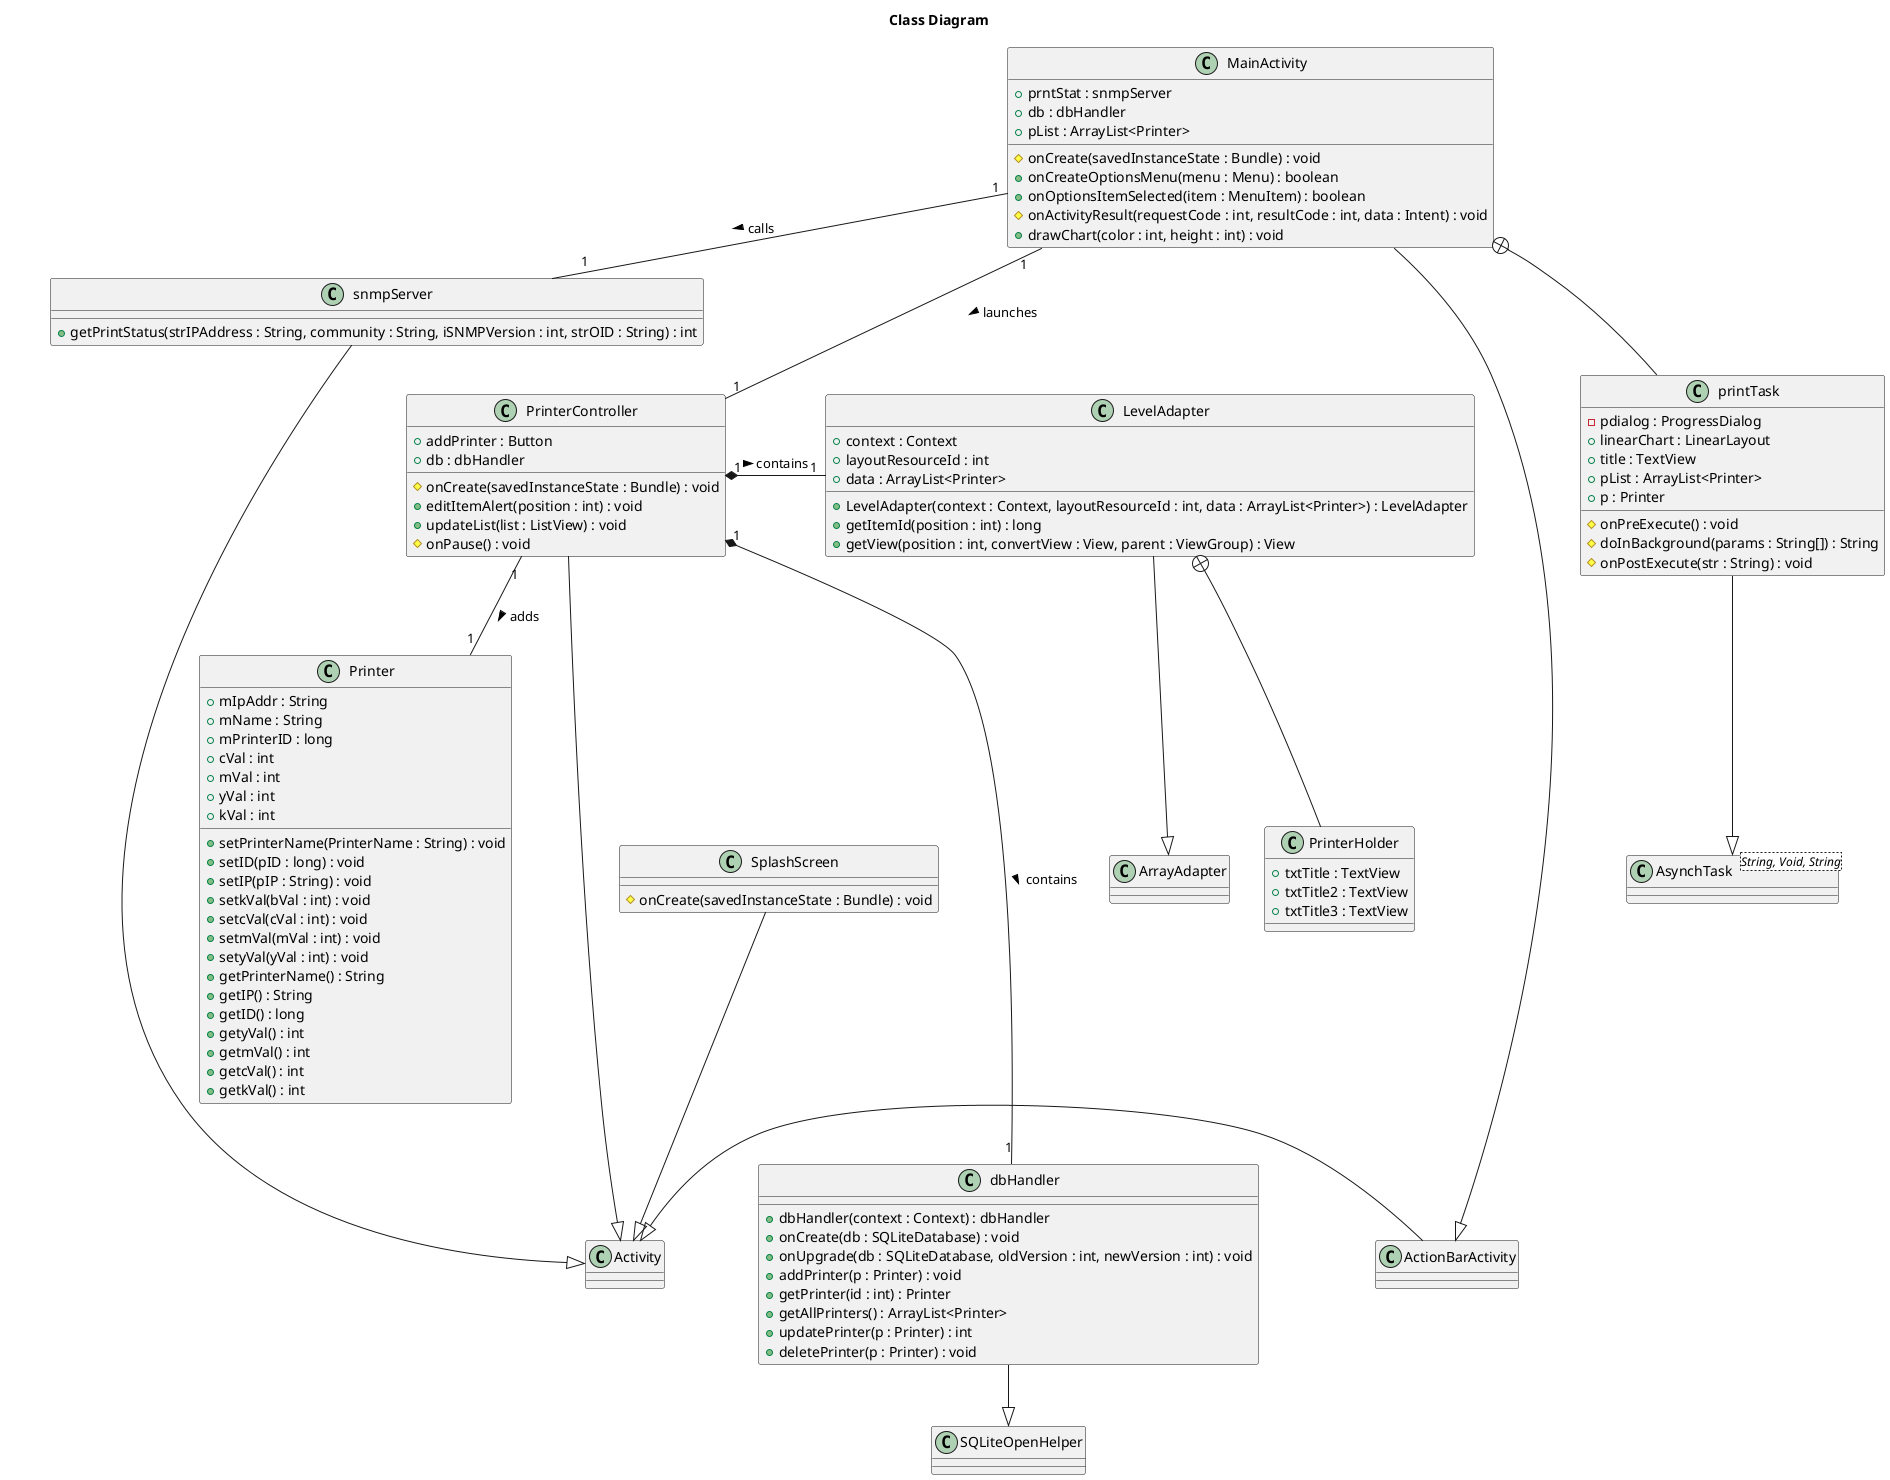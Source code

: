 @startuml
title Class Diagram

class Activity
class ActionBarActivity
class SplashScreen
class MainActivity
class PrinterController
class snmpServer
class Printer
class dbHandler
class SQLiteOpenHelper
class LevelAdapter
class printTask
class AsynchTask<String, Void, String>
class PrinterHolder

Activity <|- ActionBarActivity
MainActivity --|> ActionBarActivity
MainActivity +-- printTask
printTask --|> AsynchTask
SplashScreen --|> Activity
PrinterController ---|> Activity
snmpServer ---|> Activity
dbHandler --|> SQLiteOpenHelper
LevelAdapter --|> ArrayAdapter
LevelAdapter +-- PrinterHolder

SplashScreen : #onCreate(savedInstanceState : Bundle) : void

MainActivity : +prntStat : snmpServer
MainActivity : +db : dbHandler
MainActivity : +pList : ArrayList<Printer>
MainActivity : #onCreate(savedInstanceState : Bundle) : void
MainActivity : +onCreateOptionsMenu(menu : Menu) : boolean
MainActivity : +onOptionsItemSelected(item : MenuItem) : boolean
MainActivity : #onActivityResult(requestCode : int, resultCode : int, data : Intent) : void
MainActivity : +drawChart(color : int, height : int) : void

printTask : -pdialog : ProgressDialog
printTask : +linearChart : LinearLayout
printTask : +title : TextView
printTask : +pList : ArrayList<Printer>
printTask : +p : Printer
printTask : #onPreExecute() : void
printTask : #doInBackground(params : String[]) : String
printTask : #onPostExecute(str : String) : void

PrinterController : +addPrinter : Button
PrinterController : +db : dbHandler
PrinterController : #onCreate(savedInstanceState : Bundle) : void
PrinterController : +editItemAlert(position : int) : void
PrinterController : +updateList(list : ListView) : void
PrinterController : #onPause() : void

snmpServer : +getPrintStatus(strIPAddress : String, community : String, iSNMPVersion : int, strOID : String) : int

Printer : +mIpAddr : String
Printer : +mName : String
Printer : +mPrinterID : long
Printer : +cVal : int
Printer : +mVal : int
Printer : +yVal : int
Printer : +kVal : int
Printer : +setPrinterName(PrinterName : String) : void
Printer : +setID(pID : long) : void
Printer : +setIP(pIP : String) : void
Printer : +setkVal(bVal : int) : void
Printer : +setcVal(cVal : int) : void
Printer : +setmVal(mVal : int) : void
Printer : +setyVal(yVal : int) : void
Printer : +getPrinterName() : String
Printer : +getIP() : String
Printer : +getID() : long
Printer : +getyVal() : int
Printer : +getmVal() : int
Printer : +getcVal() : int
Printer : +getkVal() : int


dbHandler : + dbHandler(context : Context) : dbHandler
dbHandler : + onCreate(db : SQLiteDatabase) : void
dbHandler : + onUpgrade(db : SQLiteDatabase, oldVersion : int, newVersion : int) : void
dbHandler : + addPrinter(p : Printer) : void
dbHandler : + getPrinter(id : int) : Printer
dbHandler : + getAllPrinters() : ArrayList<Printer>
dbHandler : + updatePrinter(p : Printer) : int
dbHandler : + deletePrinter(p : Printer) : void

LevelAdapter : +context : Context
LevelAdapter : +layoutResourceId : int
LevelAdapter : +data : ArrayList<Printer>
LevelAdapter : +LevelAdapter(context : Context, layoutResourceId : int, data : ArrayList<Printer>) : LevelAdapter
LevelAdapter : +getItemId(position : int) : long
LevelAdapter : +getView(position : int, convertView : View, parent : ViewGroup) : View

PrinterHolder : +txtTitle : TextView
PrinterHolder : +txtTitle2 : TextView
PrinterHolder : +txtTitle3 : TextView

MainActivity "1" -- "1" PrinterController : launches >
MainActivity "1" - "1" snmpServer : calls >

PrinterController "1" -- "1" Printer : adds >
PrinterController"1" *--- "1"dbHandler : contains >
PrinterController"1" *- "1"LevelAdapter : contains >

@enduml